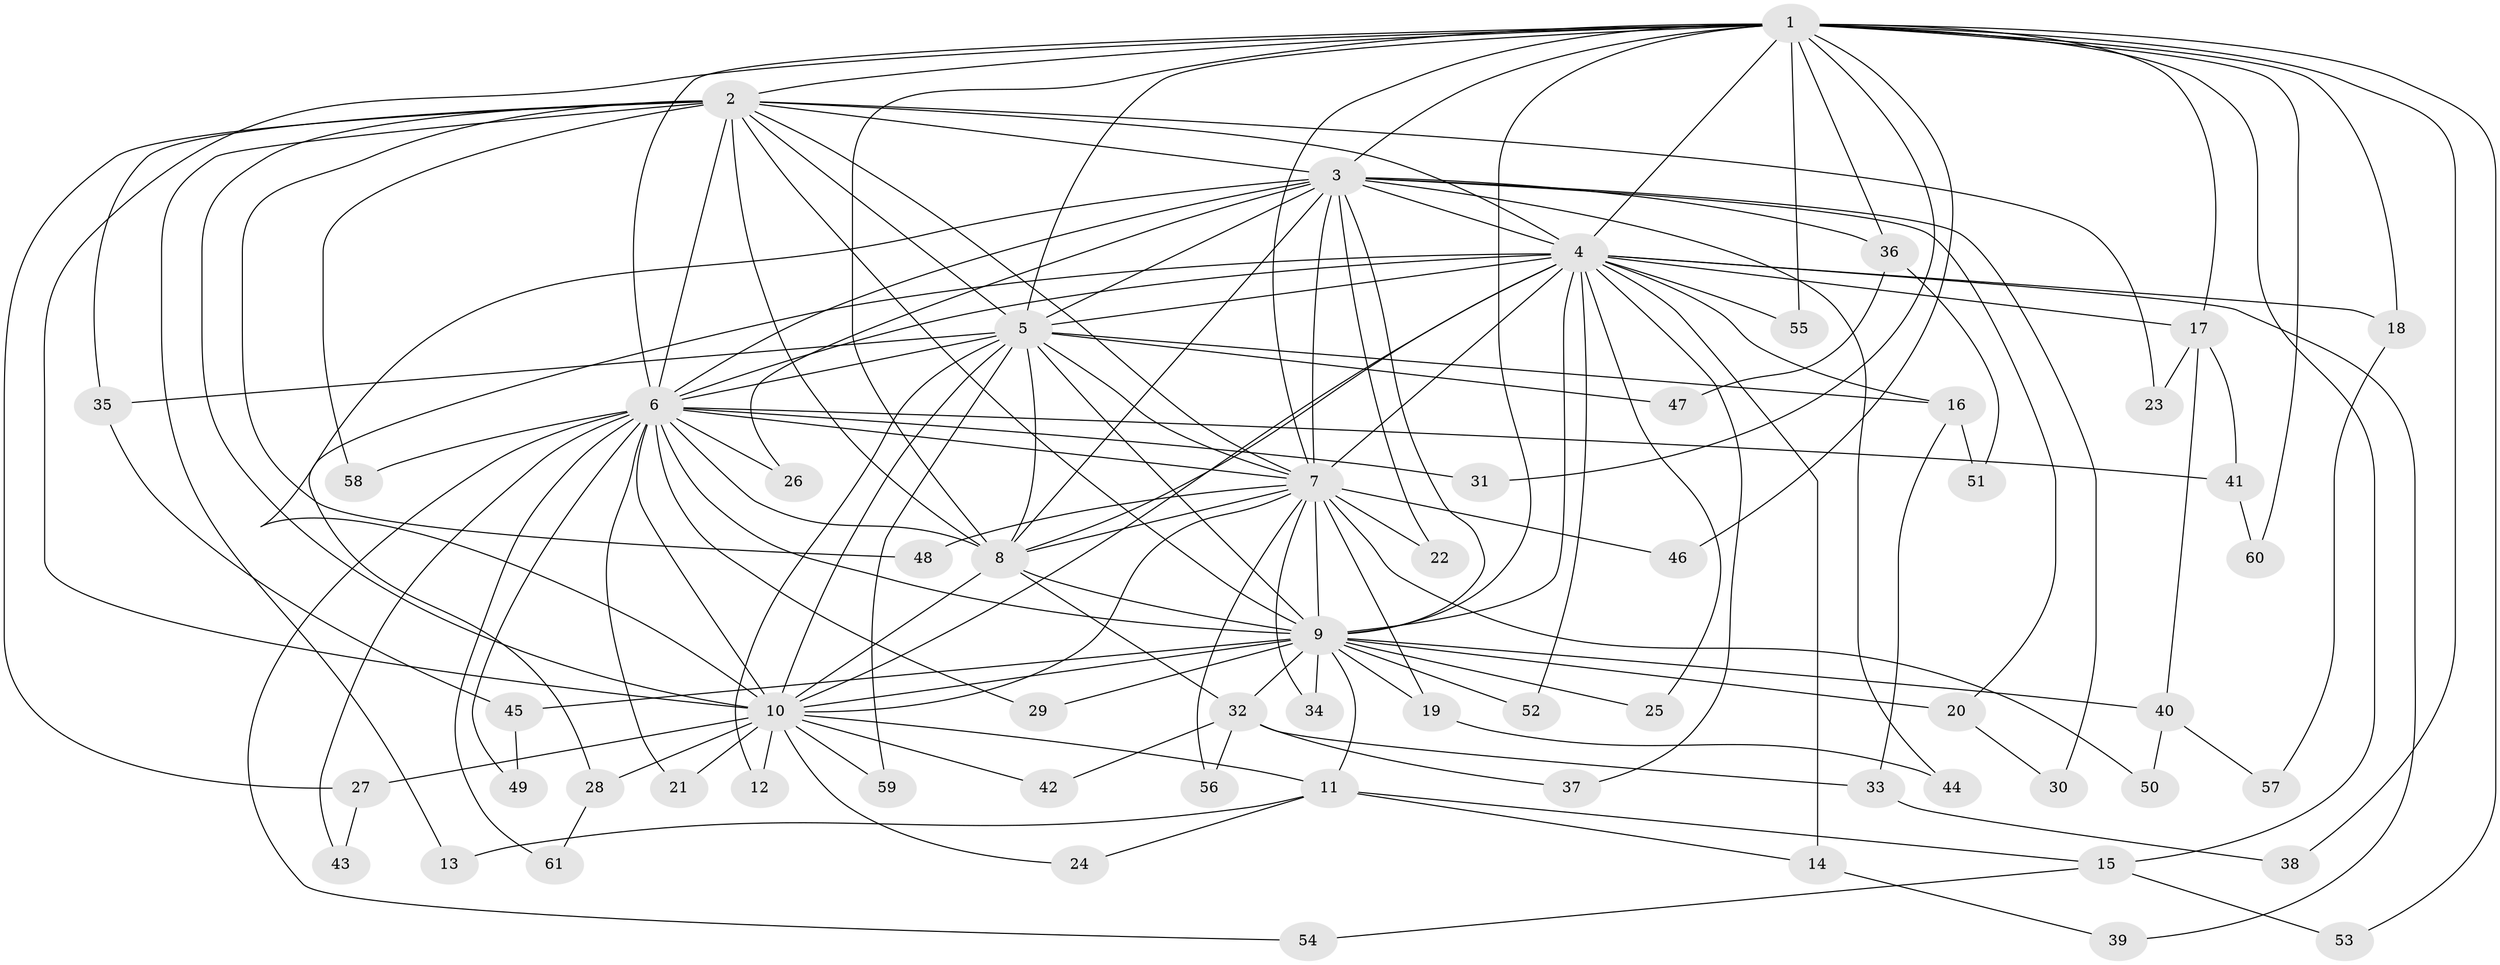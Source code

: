 // coarse degree distribution, {16: 0.07142857142857142, 12: 0.023809523809523808, 14: 0.07142857142857142, 15: 0.023809523809523808, 6: 0.047619047619047616, 2: 0.4523809523809524, 3: 0.21428571428571427, 4: 0.047619047619047616, 5: 0.023809523809523808, 1: 0.023809523809523808}
// Generated by graph-tools (version 1.1) at 2025/17/03/04/25 18:17:42]
// undirected, 61 vertices, 147 edges
graph export_dot {
graph [start="1"]
  node [color=gray90,style=filled];
  1;
  2;
  3;
  4;
  5;
  6;
  7;
  8;
  9;
  10;
  11;
  12;
  13;
  14;
  15;
  16;
  17;
  18;
  19;
  20;
  21;
  22;
  23;
  24;
  25;
  26;
  27;
  28;
  29;
  30;
  31;
  32;
  33;
  34;
  35;
  36;
  37;
  38;
  39;
  40;
  41;
  42;
  43;
  44;
  45;
  46;
  47;
  48;
  49;
  50;
  51;
  52;
  53;
  54;
  55;
  56;
  57;
  58;
  59;
  60;
  61;
  1 -- 2;
  1 -- 3;
  1 -- 4;
  1 -- 5;
  1 -- 6;
  1 -- 7;
  1 -- 8;
  1 -- 9;
  1 -- 10;
  1 -- 15;
  1 -- 17;
  1 -- 18;
  1 -- 31;
  1 -- 36;
  1 -- 38;
  1 -- 46;
  1 -- 53;
  1 -- 55;
  1 -- 60;
  2 -- 3;
  2 -- 4;
  2 -- 5;
  2 -- 6;
  2 -- 7;
  2 -- 8;
  2 -- 9;
  2 -- 10;
  2 -- 13;
  2 -- 23;
  2 -- 27;
  2 -- 35;
  2 -- 48;
  2 -- 58;
  3 -- 4;
  3 -- 5;
  3 -- 6;
  3 -- 7;
  3 -- 8;
  3 -- 9;
  3 -- 10;
  3 -- 20;
  3 -- 22;
  3 -- 26;
  3 -- 30;
  3 -- 36;
  3 -- 44;
  4 -- 5;
  4 -- 6;
  4 -- 7;
  4 -- 8;
  4 -- 9;
  4 -- 10;
  4 -- 14;
  4 -- 16;
  4 -- 17;
  4 -- 18;
  4 -- 25;
  4 -- 28;
  4 -- 37;
  4 -- 39;
  4 -- 52;
  4 -- 55;
  5 -- 6;
  5 -- 7;
  5 -- 8;
  5 -- 9;
  5 -- 10;
  5 -- 12;
  5 -- 16;
  5 -- 35;
  5 -- 47;
  5 -- 59;
  6 -- 7;
  6 -- 8;
  6 -- 9;
  6 -- 10;
  6 -- 21;
  6 -- 26;
  6 -- 29;
  6 -- 31;
  6 -- 41;
  6 -- 43;
  6 -- 49;
  6 -- 54;
  6 -- 58;
  6 -- 61;
  7 -- 8;
  7 -- 9;
  7 -- 10;
  7 -- 19;
  7 -- 22;
  7 -- 34;
  7 -- 46;
  7 -- 48;
  7 -- 50;
  7 -- 56;
  8 -- 9;
  8 -- 10;
  8 -- 32;
  9 -- 10;
  9 -- 11;
  9 -- 19;
  9 -- 20;
  9 -- 25;
  9 -- 29;
  9 -- 32;
  9 -- 34;
  9 -- 40;
  9 -- 45;
  9 -- 52;
  10 -- 11;
  10 -- 12;
  10 -- 21;
  10 -- 24;
  10 -- 27;
  10 -- 28;
  10 -- 42;
  10 -- 59;
  11 -- 13;
  11 -- 14;
  11 -- 15;
  11 -- 24;
  14 -- 39;
  15 -- 53;
  15 -- 54;
  16 -- 33;
  16 -- 51;
  17 -- 23;
  17 -- 40;
  17 -- 41;
  18 -- 57;
  19 -- 44;
  20 -- 30;
  27 -- 43;
  28 -- 61;
  32 -- 33;
  32 -- 37;
  32 -- 42;
  32 -- 56;
  33 -- 38;
  35 -- 45;
  36 -- 47;
  36 -- 51;
  40 -- 50;
  40 -- 57;
  41 -- 60;
  45 -- 49;
}
